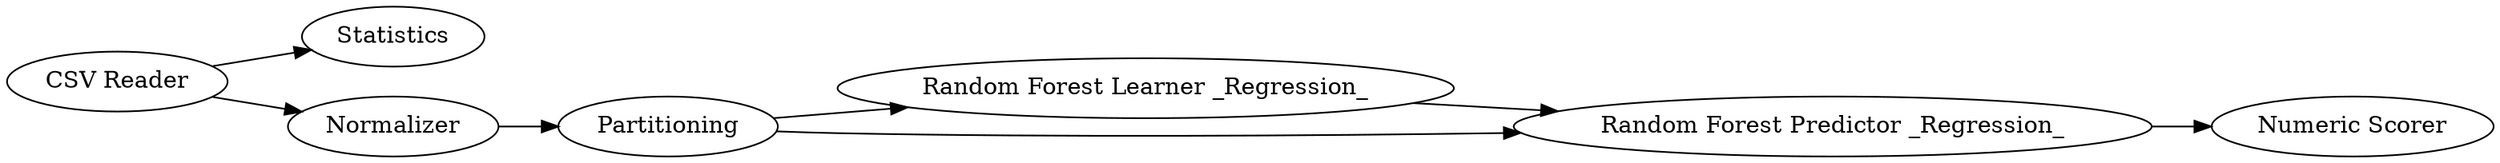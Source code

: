 digraph {
	6 [label="CSV Reader"]
	7 [label="Random Forest Learner _Regression_"]
	8 [label="Random Forest Predictor _Regression_"]
	11 [label=Partitioning]
	12 [label=Statistics]
	13 [label=Normalizer]
	14 [label="Numeric Scorer"]
	6 -> 12
	6 -> 13
	7 -> 8
	8 -> 14
	11 -> 8
	11 -> 7
	13 -> 11
	rankdir=LR
}
